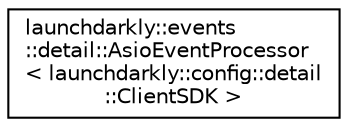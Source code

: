 digraph "Graphical Class Hierarchy"
{
 // LATEX_PDF_SIZE
  edge [fontname="Helvetica",fontsize="10",labelfontname="Helvetica",labelfontsize="10"];
  node [fontname="Helvetica",fontsize="10",shape=record];
  rankdir="LR";
  Node0 [label="launchdarkly::events\l::detail::AsioEventProcessor\l\< launchdarkly::config::detail\l::ClientSDK \>",height=0.2,width=0.4,color="black", fillcolor="white", style="filled",URL="$classlaunchdarkly_1_1events_1_1detail_1_1AsioEventProcessor.html",tooltip=" "];
}
